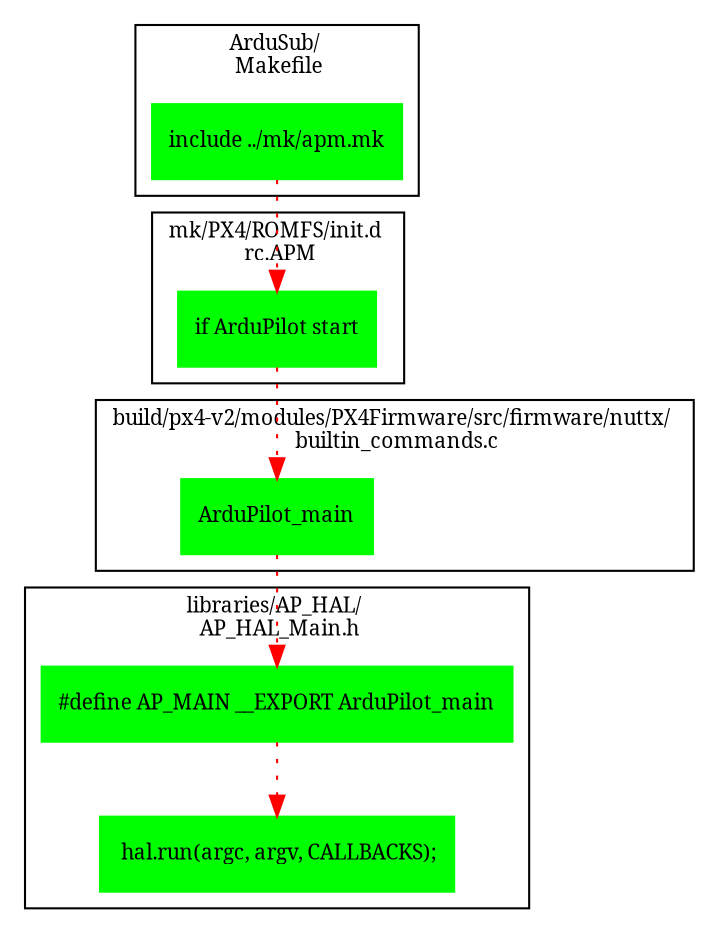 digraph makefile{
	graph [fontsize=10 fontname="SimSun" compound=true];
	node [shape=box,fontsize=10,fontname="SimSun",color=green,style=filled];
	//edge [fontsize=10 fontname="SimSun" color=blue];
	subgraph cluster0{
		label = "ArduSub/ \n Makefile"
		node0001 [label="include ../mk/apm.mk"];
	}
	subgraph cluster1{
		label = "mk/PX4/ROMFS/init.d \n rc.APM"
		node1001 [label="if ArduPilot start"];
	}
	subgraph cluster2{
		label = "build/px4-v2/modules/PX4Firmware/src/firmware/nuttx/ \n builtin_commands.c"
		node2001 [label="ArduPilot_main"];		
	}
	subgraph cluster3{
		label = "libraries/AP_HAL/ \n AP_HAL_Main.h"
		node3001 [label="#define AP_MAIN __EXPORT ArduPilot_main"];		
		node3002 [label=" hal.run(argc, argv, CALLBACKS);"];
	}	
	edge[color = red,style = dotted]
	node0001->node1001->node2001->node3001->node3002
}
